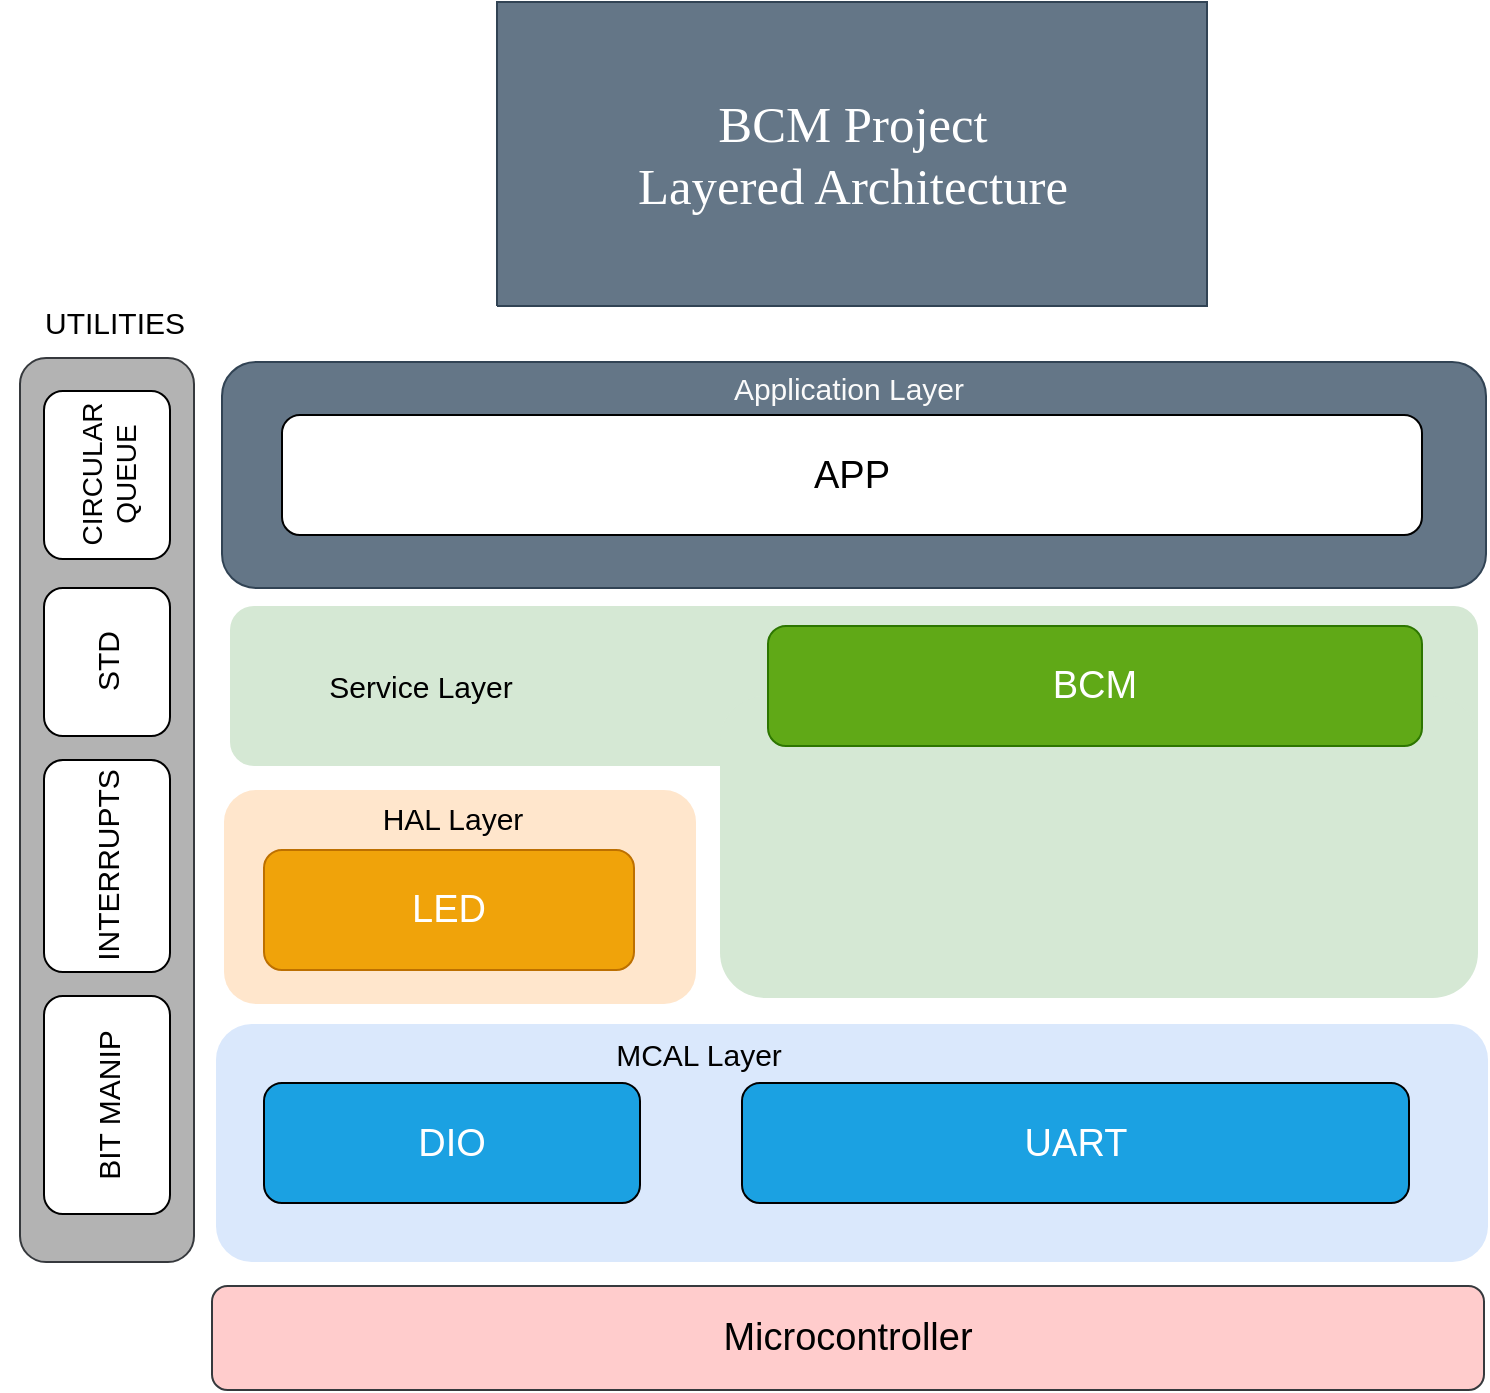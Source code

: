 <mxfile version="21.2.8" type="device">
  <diagram name="Page-1" id="jOTbS239regMLlkqWPYL">
    <mxGraphModel dx="1728" dy="3335" grid="0" gridSize="10" guides="1" tooltips="1" connect="1" arrows="1" fold="1" page="1" pageScale="1" pageWidth="827" pageHeight="1169" math="0" shadow="0">
      <root>
        <mxCell id="0" />
        <mxCell id="1" parent="0" />
        <mxCell id="Ncf7NHkXa7qKYII0I9SW-20" value="" style="rounded=1;whiteSpace=wrap;html=1;fillColor=#dae8fc;strokeColor=none;movable=1;resizable=1;rotatable=1;deletable=1;editable=1;locked=0;connectable=1;" parent="1" vertex="1">
          <mxGeometry x="176" y="-1489" width="636" height="119" as="geometry" />
        </mxCell>
        <mxCell id="Ncf7NHkXa7qKYII0I9SW-19" value="" style="rounded=1;whiteSpace=wrap;html=1;fillColor=#ffe6cc;strokeColor=none;movable=1;resizable=1;rotatable=1;deletable=1;editable=1;locked=0;connectable=1;" parent="1" vertex="1">
          <mxGeometry x="180" y="-1606" width="236" height="107" as="geometry" />
        </mxCell>
        <UserObject label="&lt;div style=&quot;font-size: 1px&quot;&gt;&lt;font style=&quot;font-size:25.4px;font-family:Calibri;color:#ffffff;direction:ltr;letter-spacing:0px;line-height:120%;opacity:1&quot;&gt;BCM Project&lt;br&gt;&lt;/font&gt;&lt;/div&gt;&lt;div style=&quot;font-size: 1px&quot;&gt;&lt;font style=&quot;font-size:25.4px;font-family:Calibri;color:#ffffff;direction:ltr;letter-spacing:0px;line-height:120%;opacity:1&quot;&gt;Layered Architecture&lt;/font&gt;&lt;/div&gt;" tags="Background" id="Ncf7NHkXa7qKYII0I9SW-1">
          <mxCell style="verticalAlign=middle;align=center;overflow=width;vsdxID=47;fillColor=#647687;shape=stencil(nZBLDoAgDERP0z3SIyjew0SURgSD+Lu9kMZoXLhwN9O+tukAlrNpJg1SzDH4QW/URgNYgZTkjA4UkwJUgGXng+6DX1zLfmoymdXo17xh5zmRJ6Q42BWCfc2oJfdAr+Yv+AP9Cb7OJ3H/2JG1HNGz/84klThPVCc=);strokeColor=#314354;points=[];labelBackgroundColor=none;rounded=0;html=1;whiteSpace=wrap;fontColor=#ffffff;" parent="1" vertex="1">
            <mxGeometry x="316.5" y="-2000" width="355" height="152" as="geometry" />
          </mxCell>
        </UserObject>
        <mxCell id="Ncf7NHkXa7qKYII0I9SW-2" value="" style="rounded=1;whiteSpace=wrap;html=1;fillColor=#647687;fontColor=#ffffff;strokeColor=#314354;fontSize=19;" parent="1" vertex="1">
          <mxGeometry x="179" y="-1820" width="632" height="113" as="geometry" />
        </mxCell>
        <mxCell id="Ncf7NHkXa7qKYII0I9SW-4" value="" style="rounded=1;whiteSpace=wrap;html=1;fillColor=#B3B3B3;strokeColor=#36393d;fontSize=19;" parent="1" vertex="1">
          <mxGeometry x="78" y="-1822" width="87" height="452" as="geometry" />
        </mxCell>
        <mxCell id="Ncf7NHkXa7qKYII0I9SW-5" value="Microcontroller" style="rounded=1;whiteSpace=wrap;html=1;fillColor=#ffcccc;strokeColor=#36393d;fontSize=19;" parent="1" vertex="1">
          <mxGeometry x="174" y="-1358" width="636" height="52" as="geometry" />
        </mxCell>
        <mxCell id="Ncf7NHkXa7qKYII0I9SW-9" value="UART" style="rounded=1;whiteSpace=wrap;html=1;fillColor=#1ba1e2;fontSize=19;fontColor=#ffffff;horizontal=1;" parent="1" vertex="1">
          <mxGeometry x="439" y="-1459.5" width="333.5" height="60" as="geometry" />
        </mxCell>
        <mxCell id="Ncf7NHkXa7qKYII0I9SW-17" value="APP" style="rounded=1;whiteSpace=wrap;html=1;fontSize=19;" parent="1" vertex="1">
          <mxGeometry x="209" y="-1793.5" width="570" height="60" as="geometry" />
        </mxCell>
        <mxCell id="Ncf7NHkXa7qKYII0I9SW-21" value="DIO" style="rounded=1;whiteSpace=wrap;html=1;fillColor=#1ba1e2;fontSize=19;fontColor=#ffffff;flipH=0;" parent="1" vertex="1">
          <mxGeometry x="200" y="-1459.5" width="188" height="60" as="geometry" />
        </mxCell>
        <mxCell id="Ncf7NHkXa7qKYII0I9SW-28" value="STD" style="rounded=1;whiteSpace=wrap;html=1;fontSize=15;horizontal=0;" parent="1" vertex="1">
          <mxGeometry x="90" y="-1707" width="63" height="74" as="geometry" />
        </mxCell>
        <mxCell id="Ncf7NHkXa7qKYII0I9SW-29" value="BIT MANIP" style="rounded=1;whiteSpace=wrap;html=1;fontSize=15;horizontal=0;" parent="1" vertex="1">
          <mxGeometry x="90" y="-1503" width="63" height="109" as="geometry" />
        </mxCell>
        <mxCell id="NUyU4l2ihIFuZI1Y8hAA-8" value="LED" style="rounded=1;whiteSpace=wrap;html=1;fillColor=#f0a30a;fontSize=19;fontColor=#FFFFFF;strokeColor=#BD7000;flipH=0;movable=1;resizable=1;rotatable=1;deletable=1;editable=1;locked=0;connectable=1;" parent="1" vertex="1">
          <mxGeometry x="200" y="-1576" width="185" height="60" as="geometry" />
        </mxCell>
        <mxCell id="VAI3rbc54CyCnYymNUPk-1" value="INTERRUPTS" style="rounded=1;whiteSpace=wrap;html=1;fontSize=15;horizontal=0;" parent="1" vertex="1">
          <mxGeometry x="90" y="-1621" width="63" height="106" as="geometry" />
        </mxCell>
        <mxCell id="0rp9wMA5-_aX35VPhMlt-1" value="CIRCULAR&lt;br style=&quot;font-size: 14px;&quot;&gt;QUEUE" style="rounded=1;whiteSpace=wrap;html=1;fontSize=14;horizontal=0;" vertex="1" parent="1">
          <mxGeometry x="90" y="-1805.5" width="63" height="84" as="geometry" />
        </mxCell>
        <mxCell id="0rp9wMA5-_aX35VPhMlt-2" value="" style="rounded=1;whiteSpace=wrap;html=1;fillColor=#d5e8d4;strokeColor=none;movable=1;resizable=1;rotatable=1;deletable=1;editable=1;locked=0;connectable=1;" vertex="1" parent="1">
          <mxGeometry x="183" y="-1698" width="624" height="80" as="geometry" />
        </mxCell>
        <mxCell id="0rp9wMA5-_aX35VPhMlt-4" value="" style="rounded=1;whiteSpace=wrap;html=1;fillColor=#d5e8d4;strokeColor=none;movable=1;resizable=1;rotatable=1;deletable=1;editable=1;locked=0;connectable=1;" vertex="1" parent="1">
          <mxGeometry x="428" y="-1653" width="379" height="151" as="geometry" />
        </mxCell>
        <mxCell id="0rp9wMA5-_aX35VPhMlt-3" value="BCM" style="rounded=1;whiteSpace=wrap;html=1;fillColor=#60a917;fontSize=19;fontColor=#ffffff;strokeColor=#2D7600;flipH=0;movable=1;resizable=1;rotatable=1;deletable=1;editable=1;locked=0;connectable=1;" vertex="1" parent="1">
          <mxGeometry x="452" y="-1688" width="327" height="60" as="geometry" />
        </mxCell>
        <mxCell id="0rp9wMA5-_aX35VPhMlt-6" value="Service Layer" style="text;html=1;strokeColor=none;fillColor=none;align=center;verticalAlign=middle;whiteSpace=wrap;rounded=0;fontSize=15;" vertex="1" parent="1">
          <mxGeometry x="221" y="-1673" width="115" height="30" as="geometry" />
        </mxCell>
        <mxCell id="0rp9wMA5-_aX35VPhMlt-7" value="HAL Layer" style="text;html=1;strokeColor=none;fillColor=none;align=center;verticalAlign=middle;whiteSpace=wrap;rounded=0;fontSize=15;" vertex="1" parent="1">
          <mxGeometry x="236.5" y="-1607" width="115" height="30" as="geometry" />
        </mxCell>
        <mxCell id="0rp9wMA5-_aX35VPhMlt-8" value="UTILITIES" style="text;html=1;strokeColor=none;fillColor=none;align=center;verticalAlign=middle;whiteSpace=wrap;rounded=0;fontSize=15;" vertex="1" parent="1">
          <mxGeometry x="68" y="-1855" width="115" height="30" as="geometry" />
        </mxCell>
        <mxCell id="0rp9wMA5-_aX35VPhMlt-9" value="&lt;font color=&quot;#fafafa&quot;&gt;Application Layer&lt;/font&gt;" style="text;html=1;strokeColor=none;fillColor=none;align=center;verticalAlign=middle;whiteSpace=wrap;rounded=0;fontSize=15;" vertex="1" parent="1">
          <mxGeometry x="407.5" y="-1822" width="169" height="30" as="geometry" />
        </mxCell>
        <mxCell id="0rp9wMA5-_aX35VPhMlt-10" value="MCAL Layer" style="text;html=1;strokeColor=none;fillColor=none;align=center;verticalAlign=middle;whiteSpace=wrap;rounded=0;fontSize=15;" vertex="1" parent="1">
          <mxGeometry x="360" y="-1489.5" width="115" height="30" as="geometry" />
        </mxCell>
      </root>
    </mxGraphModel>
  </diagram>
</mxfile>
